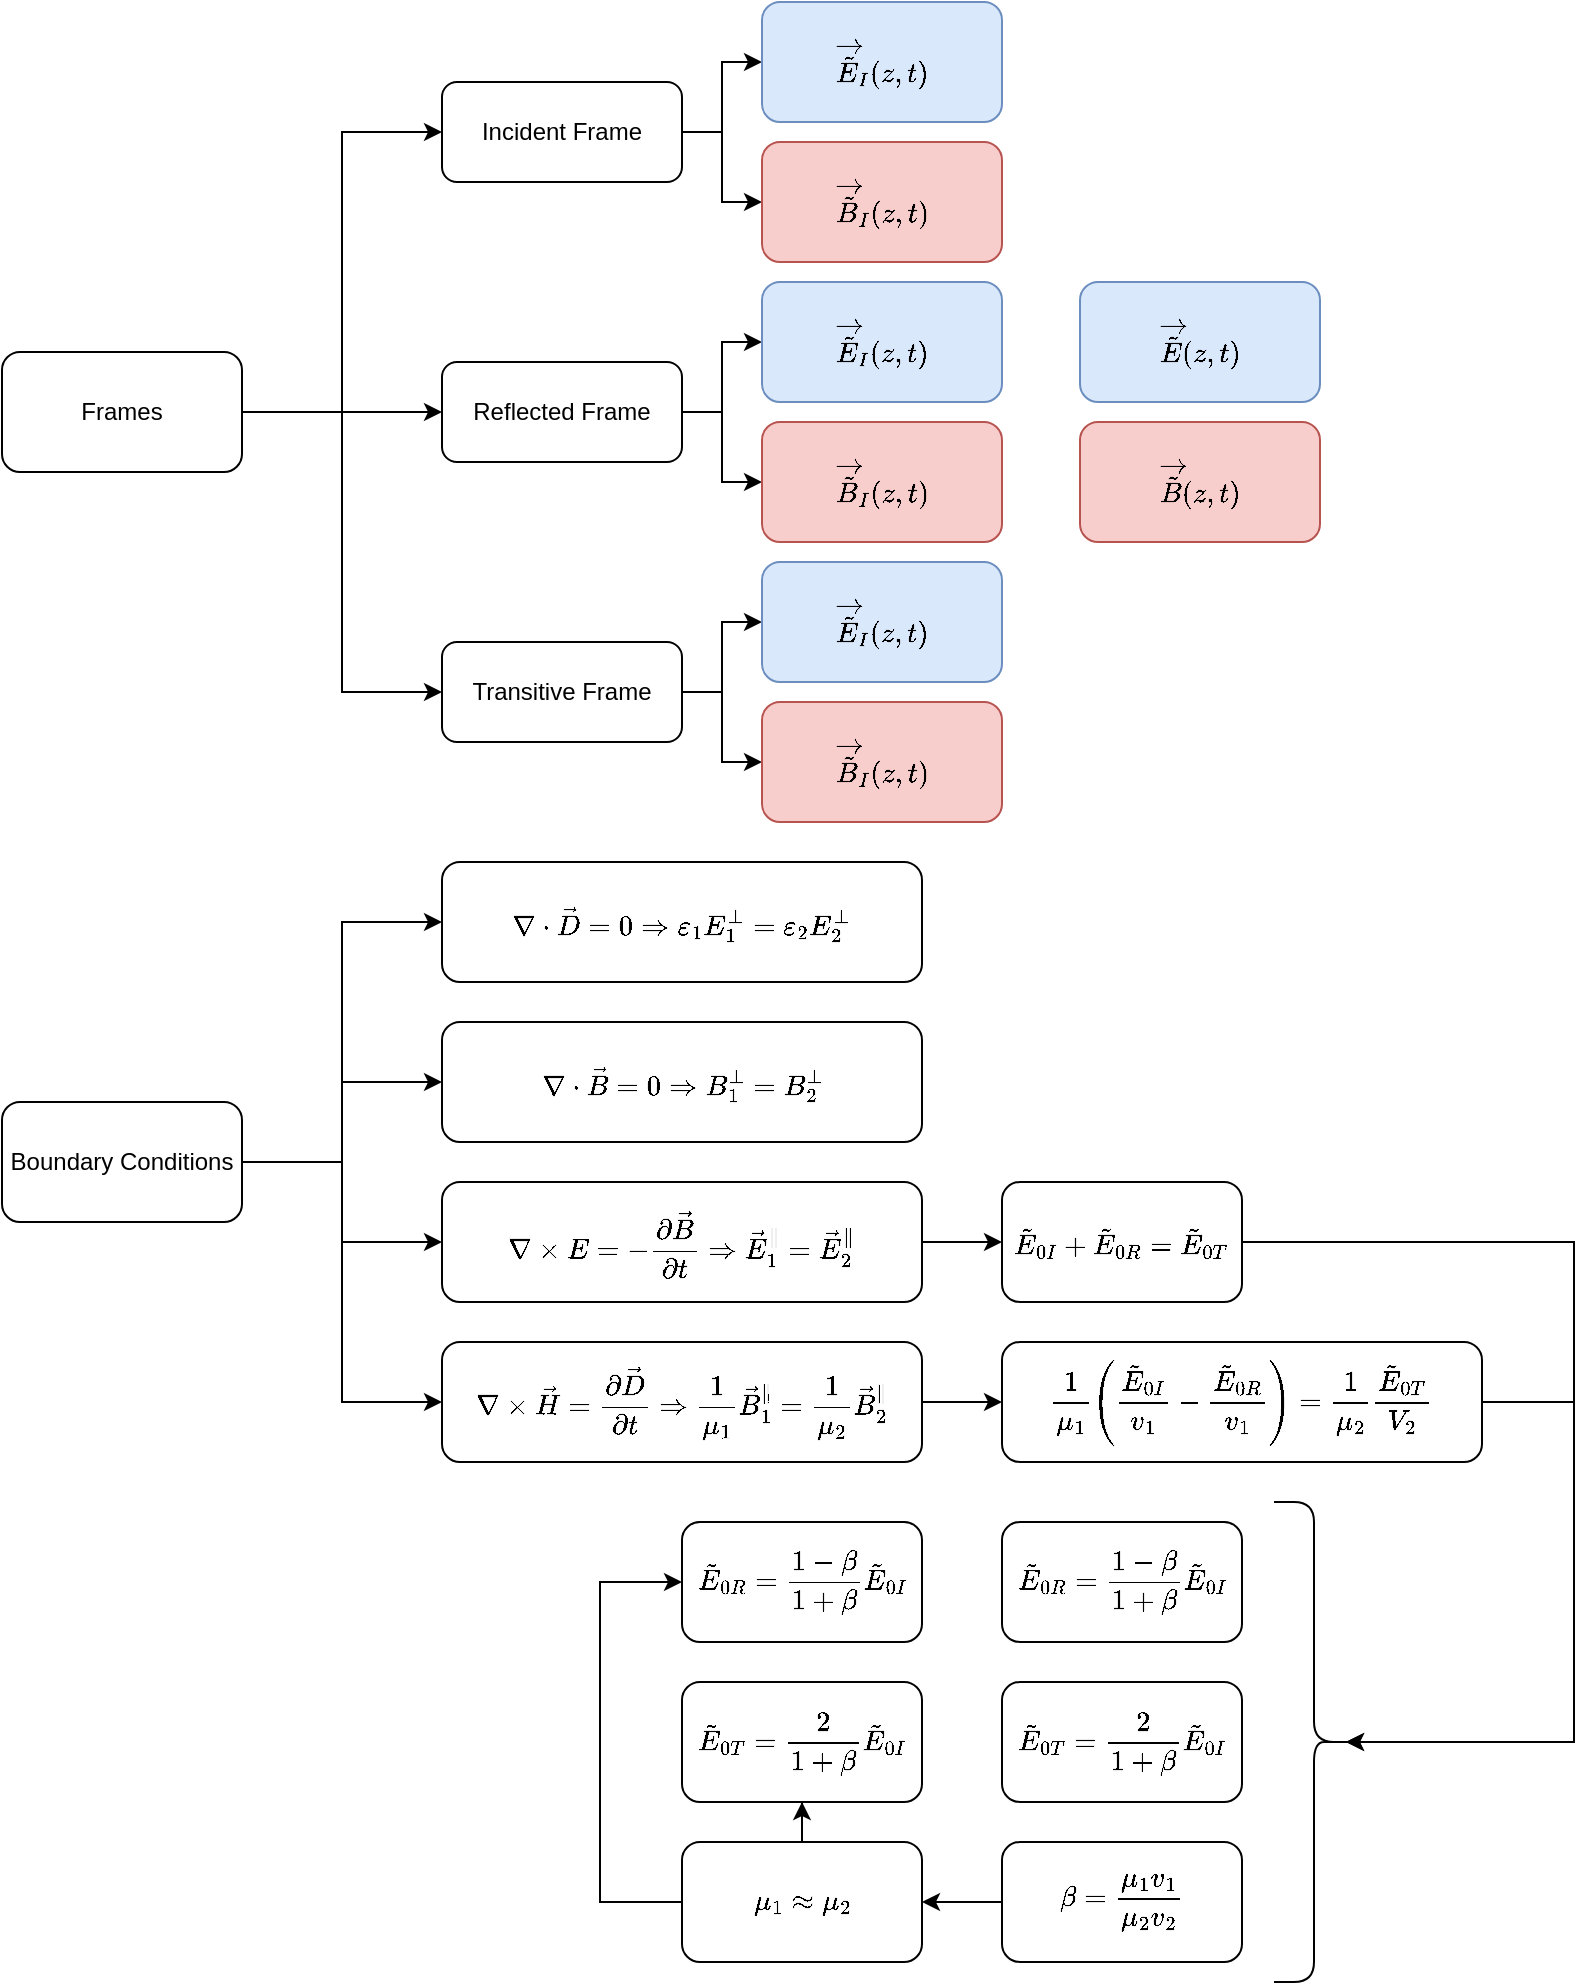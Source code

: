 <mxfile version="14.6.6" type="device"><diagram id="IZcnp5c8k4crq5zDbMp4" name="Page-1"><mxGraphModel dx="1179" dy="804" grid="1" gridSize="10" guides="1" tooltips="1" connect="1" arrows="1" fold="1" page="1" pageScale="1" pageWidth="827" pageHeight="1169" math="1" shadow="0"><root><mxCell id="0"/><mxCell id="1" parent="0"/><mxCell id="jwJDt05qy_ER9U_XaQxy-3" value="" style="edgeStyle=orthogonalEdgeStyle;rounded=0;orthogonalLoop=1;jettySize=auto;html=1;" edge="1" parent="1" source="jwJDt05qy_ER9U_XaQxy-1" target="jwJDt05qy_ER9U_XaQxy-2"><mxGeometry relative="1" as="geometry"/></mxCell><mxCell id="jwJDt05qy_ER9U_XaQxy-7" style="edgeStyle=orthogonalEdgeStyle;rounded=0;orthogonalLoop=1;jettySize=auto;html=1;entryX=0;entryY=0.5;entryDx=0;entryDy=0;" edge="1" parent="1" source="jwJDt05qy_ER9U_XaQxy-1" target="jwJDt05qy_ER9U_XaQxy-6"><mxGeometry relative="1" as="geometry"/></mxCell><mxCell id="jwJDt05qy_ER9U_XaQxy-8" style="edgeStyle=orthogonalEdgeStyle;rounded=0;orthogonalLoop=1;jettySize=auto;html=1;entryX=0;entryY=0.5;entryDx=0;entryDy=0;" edge="1" parent="1" source="jwJDt05qy_ER9U_XaQxy-1" target="jwJDt05qy_ER9U_XaQxy-5"><mxGeometry relative="1" as="geometry"/></mxCell><mxCell id="jwJDt05qy_ER9U_XaQxy-1" value="Frames" style="rounded=1;whiteSpace=wrap;html=1;" vertex="1" parent="1"><mxGeometry x="21" y="215" width="120" height="60" as="geometry"/></mxCell><mxCell id="jwJDt05qy_ER9U_XaQxy-48" style="edgeStyle=orthogonalEdgeStyle;rounded=0;orthogonalLoop=1;jettySize=auto;html=1;entryX=0;entryY=0.5;entryDx=0;entryDy=0;" edge="1" parent="1" source="jwJDt05qy_ER9U_XaQxy-2" target="jwJDt05qy_ER9U_XaQxy-43"><mxGeometry relative="1" as="geometry"/></mxCell><mxCell id="jwJDt05qy_ER9U_XaQxy-49" style="edgeStyle=orthogonalEdgeStyle;rounded=0;orthogonalLoop=1;jettySize=auto;html=1;entryX=0;entryY=0.5;entryDx=0;entryDy=0;" edge="1" parent="1" source="jwJDt05qy_ER9U_XaQxy-2" target="jwJDt05qy_ER9U_XaQxy-42"><mxGeometry relative="1" as="geometry"/></mxCell><mxCell id="jwJDt05qy_ER9U_XaQxy-2" value="Reflected Frame" style="whiteSpace=wrap;html=1;rounded=1;" vertex="1" parent="1"><mxGeometry x="241" y="220" width="120" height="50" as="geometry"/></mxCell><mxCell id="jwJDt05qy_ER9U_XaQxy-25" style="edgeStyle=orthogonalEdgeStyle;rounded=0;orthogonalLoop=1;jettySize=auto;html=1;entryX=0;entryY=0.5;entryDx=0;entryDy=0;" edge="1" parent="1" source="jwJDt05qy_ER9U_XaQxy-5" target="jwJDt05qy_ER9U_XaQxy-20"><mxGeometry relative="1" as="geometry"/></mxCell><mxCell id="jwJDt05qy_ER9U_XaQxy-26" style="edgeStyle=orthogonalEdgeStyle;rounded=0;orthogonalLoop=1;jettySize=auto;html=1;entryX=0;entryY=0.5;entryDx=0;entryDy=0;" edge="1" parent="1" source="jwJDt05qy_ER9U_XaQxy-5" target="jwJDt05qy_ER9U_XaQxy-19"><mxGeometry relative="1" as="geometry"/></mxCell><mxCell id="jwJDt05qy_ER9U_XaQxy-5" value="Incident Frame" style="whiteSpace=wrap;html=1;rounded=1;" vertex="1" parent="1"><mxGeometry x="241" y="80" width="120" height="50" as="geometry"/></mxCell><mxCell id="jwJDt05qy_ER9U_XaQxy-50" style="edgeStyle=orthogonalEdgeStyle;rounded=0;orthogonalLoop=1;jettySize=auto;html=1;entryX=0;entryY=0.5;entryDx=0;entryDy=0;" edge="1" parent="1" source="jwJDt05qy_ER9U_XaQxy-6" target="jwJDt05qy_ER9U_XaQxy-45"><mxGeometry relative="1" as="geometry"/></mxCell><mxCell id="jwJDt05qy_ER9U_XaQxy-51" style="edgeStyle=orthogonalEdgeStyle;rounded=0;orthogonalLoop=1;jettySize=auto;html=1;" edge="1" parent="1" source="jwJDt05qy_ER9U_XaQxy-6" target="jwJDt05qy_ER9U_XaQxy-44"><mxGeometry relative="1" as="geometry"/></mxCell><mxCell id="jwJDt05qy_ER9U_XaQxy-6" value="Transitive Frame" style="whiteSpace=wrap;html=1;rounded=1;" vertex="1" parent="1"><mxGeometry x="241" y="360" width="120" height="50" as="geometry"/></mxCell><mxCell id="jwJDt05qy_ER9U_XaQxy-15" style="edgeStyle=orthogonalEdgeStyle;rounded=0;orthogonalLoop=1;jettySize=auto;html=1;entryX=0;entryY=0.5;entryDx=0;entryDy=0;" edge="1" parent="1" source="jwJDt05qy_ER9U_XaQxy-9" target="jwJDt05qy_ER9U_XaQxy-13"><mxGeometry relative="1" as="geometry"/></mxCell><mxCell id="jwJDt05qy_ER9U_XaQxy-16" style="edgeStyle=orthogonalEdgeStyle;rounded=0;orthogonalLoop=1;jettySize=auto;html=1;entryX=0;entryY=0.5;entryDx=0;entryDy=0;" edge="1" parent="1" source="jwJDt05qy_ER9U_XaQxy-9" target="jwJDt05qy_ER9U_XaQxy-12"><mxGeometry relative="1" as="geometry"/></mxCell><mxCell id="jwJDt05qy_ER9U_XaQxy-17" style="edgeStyle=orthogonalEdgeStyle;rounded=0;orthogonalLoop=1;jettySize=auto;html=1;entryX=0;entryY=0.5;entryDx=0;entryDy=0;" edge="1" parent="1" source="jwJDt05qy_ER9U_XaQxy-9" target="jwJDt05qy_ER9U_XaQxy-11"><mxGeometry relative="1" as="geometry"/></mxCell><mxCell id="jwJDt05qy_ER9U_XaQxy-18" style="edgeStyle=orthogonalEdgeStyle;rounded=0;orthogonalLoop=1;jettySize=auto;html=1;entryX=0;entryY=0.5;entryDx=0;entryDy=0;" edge="1" parent="1" source="jwJDt05qy_ER9U_XaQxy-9" target="jwJDt05qy_ER9U_XaQxy-14"><mxGeometry relative="1" as="geometry"/></mxCell><mxCell id="jwJDt05qy_ER9U_XaQxy-9" value="Boundary Conditions" style="rounded=1;whiteSpace=wrap;html=1;" vertex="1" parent="1"><mxGeometry x="21" y="590" width="120" height="60" as="geometry"/></mxCell><mxCell id="jwJDt05qy_ER9U_XaQxy-11" value="$$\nabla \cdot \vec{D}=0 \Rightarrow \varepsilon_{1} E_{1}^{\perp}=\varepsilon_{2} E_{2}^{\perp}$$" style="rounded=1;whiteSpace=wrap;html=1;" vertex="1" parent="1"><mxGeometry x="241" y="470" width="240" height="60" as="geometry"/></mxCell><mxCell id="jwJDt05qy_ER9U_XaQxy-32" value="" style="edgeStyle=orthogonalEdgeStyle;rounded=0;orthogonalLoop=1;jettySize=auto;html=1;" edge="1" parent="1" source="jwJDt05qy_ER9U_XaQxy-12" target="jwJDt05qy_ER9U_XaQxy-31"><mxGeometry relative="1" as="geometry"/></mxCell><mxCell id="jwJDt05qy_ER9U_XaQxy-12" value="$$\nabla \times E=-\frac{\partial \vec{B}}{\partial t} \Rightarrow \vec{E}_{1}^{\|}=\vec{E}_{2}^{\|}$$" style="rounded=1;whiteSpace=wrap;html=1;" vertex="1" parent="1"><mxGeometry x="241" y="630" width="240" height="60" as="geometry"/></mxCell><mxCell id="jwJDt05qy_ER9U_XaQxy-13" value="$$\nabla \cdot \vec{B}=0 \Rightarrow B_{1}^{\perp}=B_{2}^{\perp}$$" style="rounded=1;whiteSpace=wrap;html=1;" vertex="1" parent="1"><mxGeometry x="241" y="550" width="240" height="60" as="geometry"/></mxCell><mxCell id="jwJDt05qy_ER9U_XaQxy-34" value="" style="edgeStyle=orthogonalEdgeStyle;rounded=0;orthogonalLoop=1;jettySize=auto;html=1;" edge="1" parent="1" source="jwJDt05qy_ER9U_XaQxy-14" target="jwJDt05qy_ER9U_XaQxy-33"><mxGeometry relative="1" as="geometry"/></mxCell><mxCell id="jwJDt05qy_ER9U_XaQxy-14" value="$$\nabla \times \vec{H}=\frac{\partial \vec{D}}{\partial t} \Rightarrow \frac{1}{\mu_{1}} \vec{B}_{1}^{\|}=\frac{1}{\mu_{2}} \vec{B}_{2}^{\|}$$" style="rounded=1;whiteSpace=wrap;html=1;" vertex="1" parent="1"><mxGeometry x="241" y="710" width="240" height="60" as="geometry"/></mxCell><mxCell id="jwJDt05qy_ER9U_XaQxy-19" value="&lt;span&gt;$$\overrightarrow{\tilde{B}}_{I}(z, t)$$&lt;/span&gt;" style="rounded=1;whiteSpace=wrap;html=1;fillColor=#f8cecc;strokeColor=#b85450;" vertex="1" parent="1"><mxGeometry x="401" y="110" width="120" height="60" as="geometry"/></mxCell><mxCell id="jwJDt05qy_ER9U_XaQxy-20" value="$$\overrightarrow{\tilde{E}}_{I}(z, t)$$" style="rounded=1;whiteSpace=wrap;html=1;fillColor=#dae8fc;strokeColor=#6c8ebf;" vertex="1" parent="1"><mxGeometry x="401" y="40" width="120" height="60" as="geometry"/></mxCell><mxCell id="jwJDt05qy_ER9U_XaQxy-39" style="edgeStyle=orthogonalEdgeStyle;rounded=0;orthogonalLoop=1;jettySize=auto;html=1;entryX=0.1;entryY=0.5;entryDx=0;entryDy=0;entryPerimeter=0;" edge="1" parent="1" source="jwJDt05qy_ER9U_XaQxy-31" target="jwJDt05qy_ER9U_XaQxy-38"><mxGeometry relative="1" as="geometry"><Array as="points"><mxPoint x="807" y="660"/><mxPoint x="807" y="910"/></Array></mxGeometry></mxCell><mxCell id="jwJDt05qy_ER9U_XaQxy-31" value="$$\tilde{E}_{0 I}+\tilde{E}_{0 R}=\tilde{E}_{0 T}$$" style="whiteSpace=wrap;html=1;rounded=1;" vertex="1" parent="1"><mxGeometry x="521" y="630" width="120" height="60" as="geometry"/></mxCell><mxCell id="jwJDt05qy_ER9U_XaQxy-41" style="edgeStyle=orthogonalEdgeStyle;rounded=0;orthogonalLoop=1;jettySize=auto;html=1;entryX=0.1;entryY=0.5;entryDx=0;entryDy=0;entryPerimeter=0;" edge="1" parent="1" source="jwJDt05qy_ER9U_XaQxy-33" target="jwJDt05qy_ER9U_XaQxy-38"><mxGeometry relative="1" as="geometry"><Array as="points"><mxPoint x="807" y="740"/><mxPoint x="807" y="910"/></Array></mxGeometry></mxCell><mxCell id="jwJDt05qy_ER9U_XaQxy-33" value="$$\frac{1}{\mu_{1}}\left(\frac{\tilde{E}_{0 I}}{v_{1}}-\frac{\tilde{E}_{0 R}}{v_{1}}\right)=\frac{1}{\mu_{2}} \frac{\tilde{E}_{0 T}}{V_{2}}$$" style="whiteSpace=wrap;html=1;rounded=1;" vertex="1" parent="1"><mxGeometry x="521" y="710" width="240" height="60" as="geometry"/></mxCell><mxCell id="jwJDt05qy_ER9U_XaQxy-35" value="$$\tilde{E}_{0 R}=\frac{1-\beta}{1+\beta} \tilde{E}_{0 I}$$" style="rounded=1;whiteSpace=wrap;html=1;" vertex="1" parent="1"><mxGeometry x="521" y="800" width="120" height="60" as="geometry"/></mxCell><mxCell id="jwJDt05qy_ER9U_XaQxy-36" value="$$\tilde{E}_{0 T}=\frac{2}{1+\beta}\tilde{E}_{0 I}$$" style="rounded=1;whiteSpace=wrap;html=1;" vertex="1" parent="1"><mxGeometry x="521" y="880" width="120" height="60" as="geometry"/></mxCell><mxCell id="jwJDt05qy_ER9U_XaQxy-56" value="" style="edgeStyle=orthogonalEdgeStyle;rounded=0;orthogonalLoop=1;jettySize=auto;html=1;" edge="1" parent="1" source="jwJDt05qy_ER9U_XaQxy-37" target="jwJDt05qy_ER9U_XaQxy-54"><mxGeometry relative="1" as="geometry"/></mxCell><mxCell id="jwJDt05qy_ER9U_XaQxy-37" value="$$\beta=\frac{\mu_{1} v_{1}}{\mu_{2} v_{2}}$$" style="rounded=1;whiteSpace=wrap;html=1;" vertex="1" parent="1"><mxGeometry x="521" y="960" width="120" height="60" as="geometry"/></mxCell><mxCell id="jwJDt05qy_ER9U_XaQxy-38" value="" style="shape=curlyBracket;whiteSpace=wrap;html=1;rounded=1;flipH=1;" vertex="1" parent="1"><mxGeometry x="657" y="790" width="40" height="240" as="geometry"/></mxCell><mxCell id="jwJDt05qy_ER9U_XaQxy-42" value="&lt;span&gt;$$\overrightarrow{\tilde{B}}_{I}(z, t)$$&lt;/span&gt;" style="rounded=1;whiteSpace=wrap;html=1;fillColor=#f8cecc;strokeColor=#b85450;" vertex="1" parent="1"><mxGeometry x="401" y="250" width="120" height="60" as="geometry"/></mxCell><mxCell id="jwJDt05qy_ER9U_XaQxy-43" value="$$\overrightarrow{\tilde{E}}_{I}(z, t)$$" style="rounded=1;whiteSpace=wrap;html=1;fillColor=#dae8fc;strokeColor=#6c8ebf;" vertex="1" parent="1"><mxGeometry x="401" y="180" width="120" height="60" as="geometry"/></mxCell><mxCell id="jwJDt05qy_ER9U_XaQxy-44" value="&lt;span&gt;$$\overrightarrow{\tilde{B}}_{I}(z, t)$$&lt;/span&gt;" style="rounded=1;whiteSpace=wrap;html=1;fillColor=#f8cecc;strokeColor=#b85450;" vertex="1" parent="1"><mxGeometry x="401" y="390" width="120" height="60" as="geometry"/></mxCell><mxCell id="jwJDt05qy_ER9U_XaQxy-45" value="$$\overrightarrow{\tilde{E}}_{I}(z, t)$$" style="rounded=1;whiteSpace=wrap;html=1;fillColor=#dae8fc;strokeColor=#6c8ebf;" vertex="1" parent="1"><mxGeometry x="401" y="320" width="120" height="60" as="geometry"/></mxCell><mxCell id="jwJDt05qy_ER9U_XaQxy-46" value="&lt;span&gt;$$\overrightarrow{\tilde{B}}(z, t)$$&lt;/span&gt;" style="rounded=1;whiteSpace=wrap;html=1;fillColor=#f8cecc;strokeColor=#b85450;" vertex="1" parent="1"><mxGeometry x="560" y="250" width="120" height="60" as="geometry"/></mxCell><mxCell id="jwJDt05qy_ER9U_XaQxy-47" value="$$\overrightarrow{\tilde{E}}(z, t)$$" style="rounded=1;whiteSpace=wrap;html=1;fillColor=#dae8fc;strokeColor=#6c8ebf;" vertex="1" parent="1"><mxGeometry x="560" y="180" width="120" height="60" as="geometry"/></mxCell><mxCell id="jwJDt05qy_ER9U_XaQxy-52" value="$$\tilde{E}_{0 R}=\frac{1-\beta}{1+\beta} \tilde{E}_{0 I}$$" style="rounded=1;whiteSpace=wrap;html=1;" vertex="1" parent="1"><mxGeometry x="361" y="800" width="120" height="60" as="geometry"/></mxCell><mxCell id="jwJDt05qy_ER9U_XaQxy-53" value="$$\tilde{E}_{0 T}=\frac{2}{1+\beta}\tilde{E}_{0 I}$$" style="rounded=1;whiteSpace=wrap;html=1;" vertex="1" parent="1"><mxGeometry x="361" y="880" width="120" height="60" as="geometry"/></mxCell><mxCell id="jwJDt05qy_ER9U_XaQxy-55" value="" style="edgeStyle=orthogonalEdgeStyle;rounded=0;orthogonalLoop=1;jettySize=auto;html=1;" edge="1" parent="1" source="jwJDt05qy_ER9U_XaQxy-54" target="jwJDt05qy_ER9U_XaQxy-53"><mxGeometry relative="1" as="geometry"/></mxCell><mxCell id="jwJDt05qy_ER9U_XaQxy-57" style="edgeStyle=orthogonalEdgeStyle;rounded=0;orthogonalLoop=1;jettySize=auto;html=1;entryX=0;entryY=0.5;entryDx=0;entryDy=0;" edge="1" parent="1" source="jwJDt05qy_ER9U_XaQxy-54" target="jwJDt05qy_ER9U_XaQxy-52"><mxGeometry relative="1" as="geometry"><Array as="points"><mxPoint x="320" y="990"/><mxPoint x="320" y="830"/></Array></mxGeometry></mxCell><mxCell id="jwJDt05qy_ER9U_XaQxy-54" value="$$\mu_{1} \approx \mu_{2}$$" style="rounded=1;whiteSpace=wrap;html=1;" vertex="1" parent="1"><mxGeometry x="361" y="960" width="120" height="60" as="geometry"/></mxCell></root></mxGraphModel></diagram></mxfile>